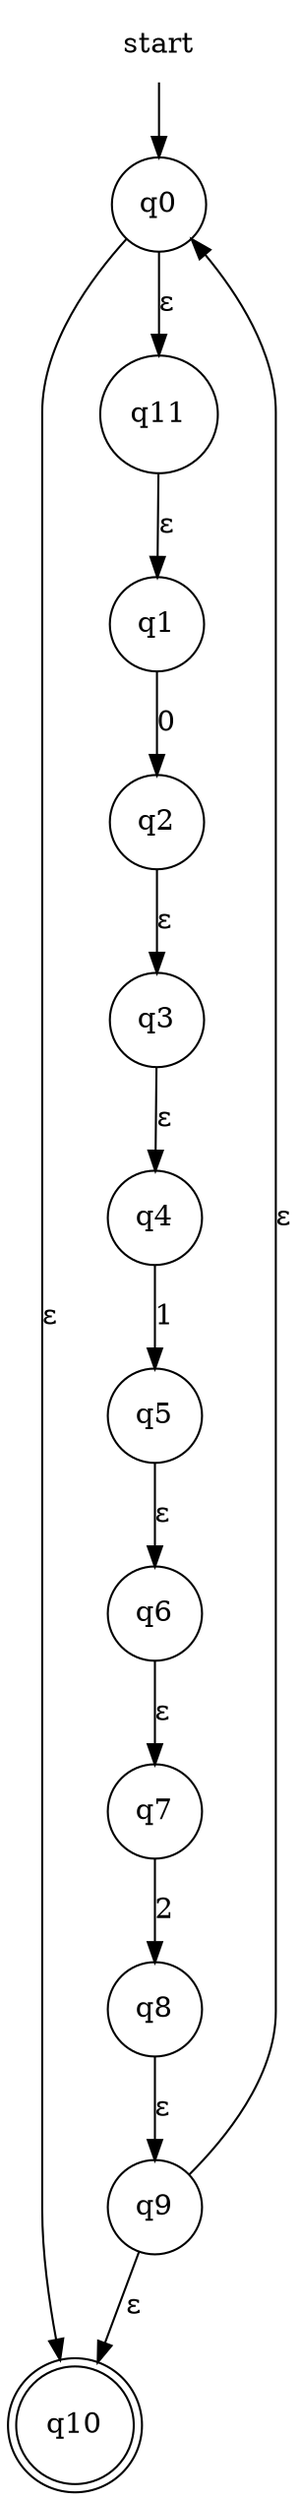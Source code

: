 digraph automaton {
    node [shape=none]; start;
    node [shape=doublecircle]; "q10";
    node [shape=circle];
    start -> "q0";
    "q0" -> "q10" [label="&epsilon;"];
    "q0" -> "q11" [label="&epsilon;"];
    "q1" -> "q2" [label="0"];
    "q2" -> "q3" [label="&epsilon;"];
    "q3" -> "q4" [label="&epsilon;"];
    "q4" -> "q5" [label="1"];
    "q5" -> "q6" [label="&epsilon;"];
    "q6" -> "q7" [label="&epsilon;"];
    "q7" -> "q8" [label="2"];
    "q8" -> "q9" [label="&epsilon;"];
    "q9" -> "q0" [label="&epsilon;"];
    "q9" -> "q10" [label="&epsilon;"];
    "q11" -> "q1" [label="&epsilon;"];
}

